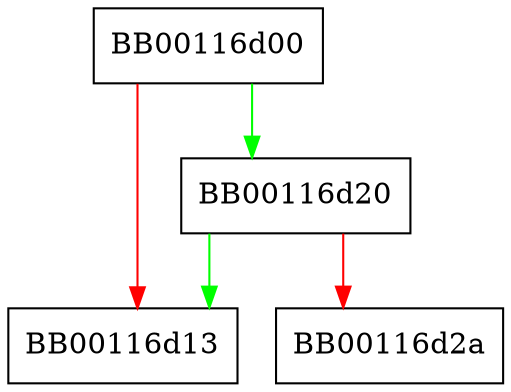 digraph FUN_00116d00 {
  node [shape="box"];
  graph [splines=ortho];
  BB00116d00 -> BB00116d20 [color="green"];
  BB00116d00 -> BB00116d13 [color="red"];
  BB00116d20 -> BB00116d13 [color="green"];
  BB00116d20 -> BB00116d2a [color="red"];
}
